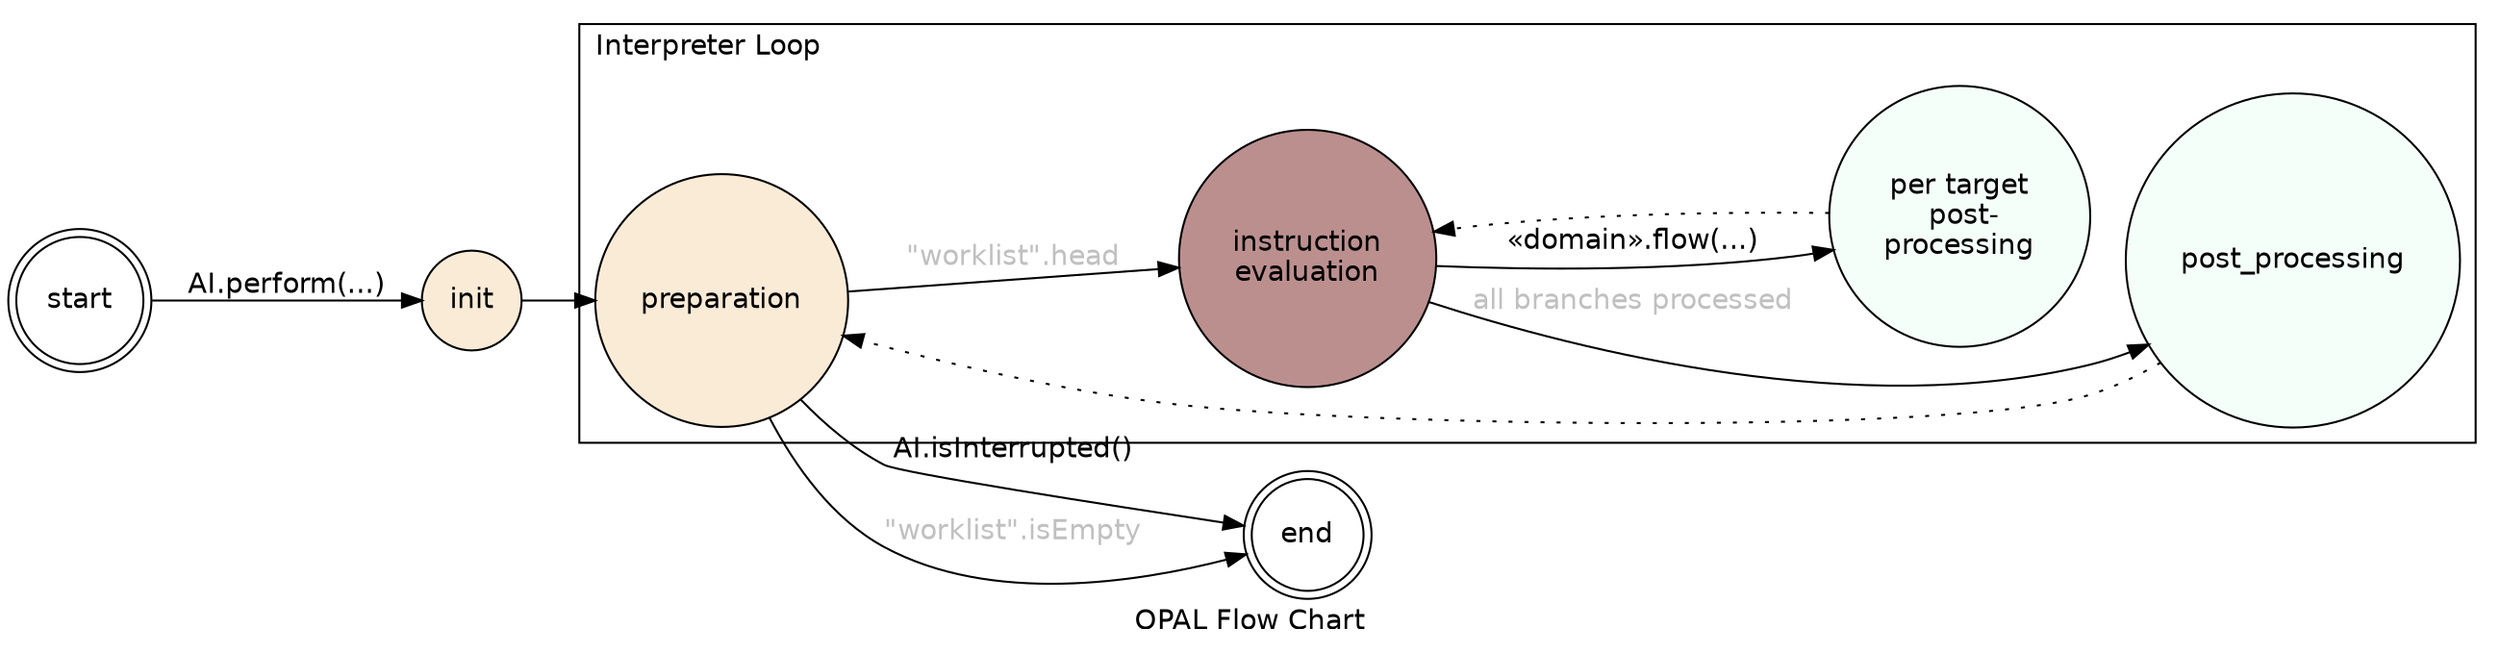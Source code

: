 # STATE DIAGRAM FOR OPAL AI

digraph OPAL {
	compound=true;
	fontname=Helvetica;
	dpi=50;
	node [shape=circle];
	node [fontname=Helvetica];
	edge [fontname=Helvetica];

	rankdir = LR;
	{rank = source; start;};
	{rank = sink; end;};

	subgraph cluster_interpretation {

		//rankdir = LR;
		//{rank = source; preparation;};
		{rank = sink; post_processing;}
	 	preparation -> evaluation [label="\"worklist\".head",fontcolor="gray"];
		evaluation -> propagation [label="«domain».flow(...)"];
		propagation -> evaluation [style=dotted];
		evaluation -> post_processing [label="all branches processed",fontcolor="gray"];
		post_processing -> preparation [style=dotted];

		evaluation [label="instruction\nevaluation",style=filled,fillcolor=rosybrown];
		propagation [label="per target\n post-\nprocessing",style=filled,fillcolor=mintcream];
		preparation [style=filled,fillcolor=antiquewhite];
		post_processing [style=filled,fillcolor=mintcream];

		label="Interpreter Loop";
		labeljust=l;
	 }

	 preparation -> end [label="AI.isInterrupted()"]
	 preparation -> end [label="\"worklist\".isEmpty",fontcolor="gray"]
	 start -> init [label="AI.perform(...)"];
	 init -> preparation;

   init [style=filled,fillcolor=antiquewhite];
	 start [shape=doublecircle];
	 end [shape=doublecircle];
	 label = "OPAL Flow Chart";
 }
